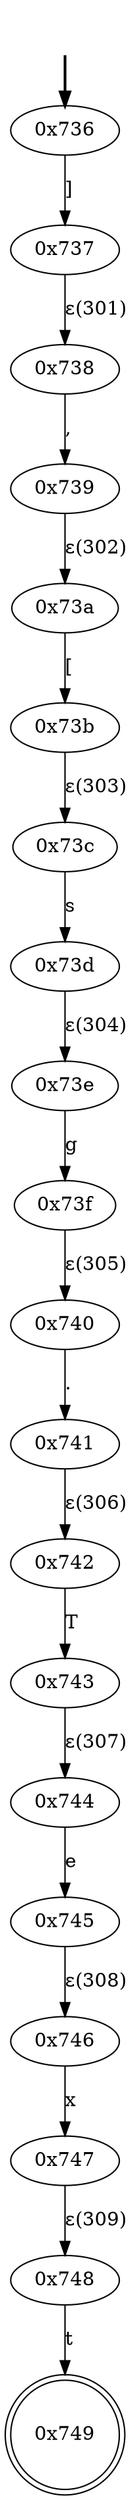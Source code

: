 digraph {
	fake [style=invisible]
	"0x736" [root=true]
	"0x737"
	"0x738"
	"0x739"
	"0x73a"
	"0x73b"
	"0x73c"
	"0x73d"
	"0x73e"
	"0x73f"
	"0x740"
	"0x741"
	"0x742"
	"0x743"
	"0x744"
	"0x745"
	"0x746"
	"0x747"
	"0x748"
	"0x749" [shape=doublecircle]
	fake -> "0x736" [style=bold]
	"0x736" -> "0x737" [label="]"]
	"0x738" -> "0x739" [label=","]
	"0x737" -> "0x738" [label="ε(301)"]
	"0x73a" -> "0x73b" [label="["]
	"0x739" -> "0x73a" [label="ε(302)"]
	"0x73c" -> "0x73d" [label=s]
	"0x73b" -> "0x73c" [label="ε(303)"]
	"0x73e" -> "0x73f" [label=g]
	"0x73d" -> "0x73e" [label="ε(304)"]
	"0x740" -> "0x741" [label="."]
	"0x73f" -> "0x740" [label="ε(305)"]
	"0x742" -> "0x743" [label=T]
	"0x741" -> "0x742" [label="ε(306)"]
	"0x744" -> "0x745" [label=e]
	"0x743" -> "0x744" [label="ε(307)"]
	"0x746" -> "0x747" [label=x]
	"0x745" -> "0x746" [label="ε(308)"]
	"0x748" -> "0x749" [label=t]
	"0x747" -> "0x748" [label="ε(309)"]
}
